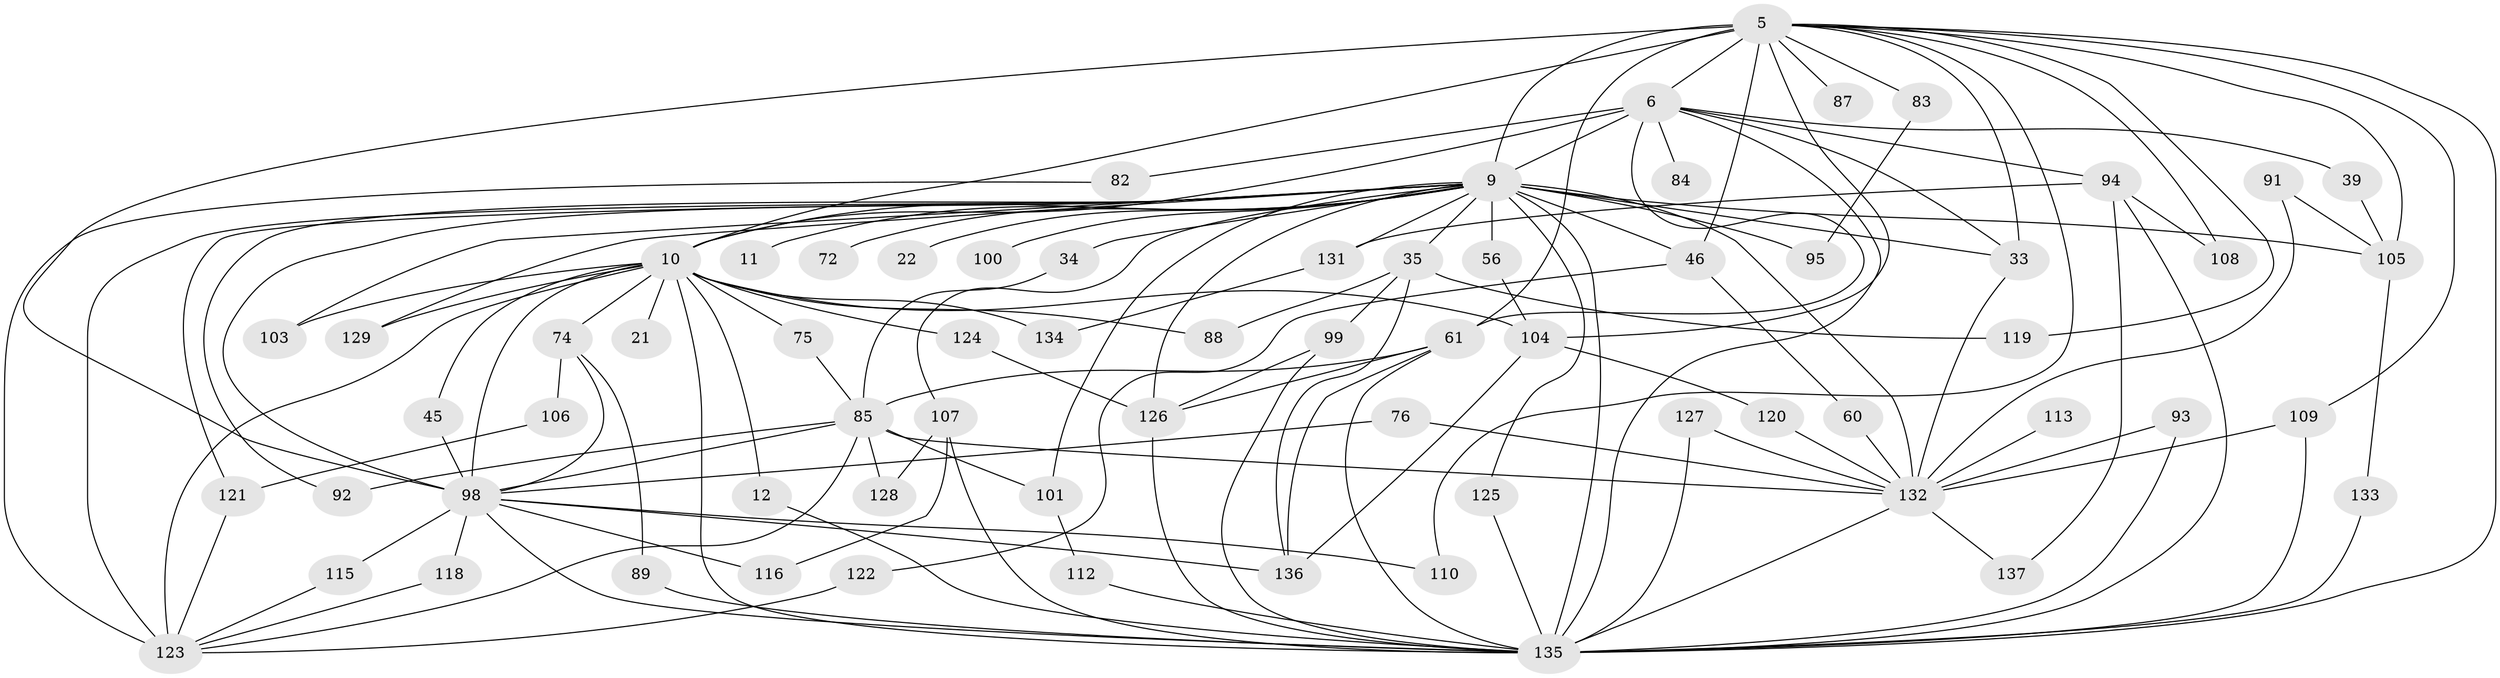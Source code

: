 // original degree distribution, {13: 0.014598540145985401, 16: 0.0072992700729927005, 32: 0.0072992700729927005, 18: 0.0072992700729927005, 20: 0.014598540145985401, 25: 0.0072992700729927005, 31: 0.0072992700729927005, 26: 0.0072992700729927005, 2: 0.4744525547445255, 7: 0.014598540145985401, 3: 0.2116788321167883, 6: 0.058394160583941604, 5: 0.029197080291970802, 4: 0.12408759124087591, 9: 0.0072992700729927005, 8: 0.0072992700729927005}
// Generated by graph-tools (version 1.1) at 2025/43/03/09/25 04:43:34]
// undirected, 68 vertices, 138 edges
graph export_dot {
graph [start="1"]
  node [color=gray90,style=filled];
  5 [super="+4"];
  6 [super="+1"];
  9 [super="+3+8"];
  10 [super="+2"];
  11;
  12;
  21;
  22 [super="+14"];
  33 [super="+18"];
  34;
  35 [super="+27"];
  39;
  45;
  46;
  56;
  60;
  61 [super="+37"];
  72;
  74;
  75;
  76;
  82;
  83 [super="+25"];
  84;
  85 [super="+81"];
  87;
  88;
  89;
  91 [super="+66"];
  92;
  93;
  94 [super="+52"];
  95;
  98 [super="+68+47"];
  99 [super="+67"];
  100;
  101;
  103;
  104 [super="+63"];
  105 [super="+57"];
  106;
  107;
  108;
  109 [super="+48"];
  110;
  112;
  113;
  115;
  116;
  118;
  119;
  120;
  121 [super="+59+55"];
  122;
  123 [super="+69+70"];
  124;
  125;
  126 [super="+90+65"];
  127;
  128;
  129 [super="+78"];
  131 [super="+97"];
  132 [super="+117+96+42+114"];
  133;
  134;
  135 [super="+43+71+130"];
  136 [super="+79+80"];
  137;
  5 -- 6 [weight=4];
  5 -- 9 [weight=6];
  5 -- 10 [weight=4];
  5 -- 61 [weight=2];
  5 -- 87 [weight=2];
  5 -- 105 [weight=3];
  5 -- 108;
  5 -- 110;
  5 -- 119;
  5 -- 83 [weight=3];
  5 -- 104;
  5 -- 46;
  5 -- 109;
  5 -- 135 [weight=4];
  5 -- 98;
  5 -- 33;
  6 -- 9 [weight=6];
  6 -- 10 [weight=4];
  6 -- 39;
  6 -- 84 [weight=2];
  6 -- 82;
  6 -- 94;
  6 -- 61;
  6 -- 135 [weight=3];
  6 -- 33;
  9 -- 10 [weight=6];
  9 -- 22 [weight=3];
  9 -- 35 [weight=3];
  9 -- 56 [weight=2];
  9 -- 100 [weight=2];
  9 -- 103;
  9 -- 129 [weight=2];
  9 -- 72;
  9 -- 92;
  9 -- 95;
  9 -- 33;
  9 -- 34;
  9 -- 98 [weight=4];
  9 -- 101;
  9 -- 107;
  9 -- 46;
  9 -- 121 [weight=3];
  9 -- 123 [weight=3];
  9 -- 125;
  9 -- 126 [weight=5];
  9 -- 135 [weight=5];
  9 -- 11;
  9 -- 105 [weight=4];
  9 -- 131;
  9 -- 132 [weight=13];
  10 -- 12;
  10 -- 21 [weight=2];
  10 -- 74;
  10 -- 75;
  10 -- 88;
  10 -- 103;
  10 -- 134;
  10 -- 45;
  10 -- 124;
  10 -- 129;
  10 -- 104;
  10 -- 135 [weight=4];
  10 -- 98;
  10 -- 123 [weight=3];
  12 -- 135;
  33 -- 132;
  34 -- 85;
  35 -- 119;
  35 -- 99;
  35 -- 88;
  35 -- 136;
  39 -- 105;
  45 -- 98;
  46 -- 60;
  46 -- 122;
  56 -- 104;
  60 -- 132;
  61 -- 135;
  61 -- 126;
  61 -- 85;
  61 -- 136;
  74 -- 89;
  74 -- 106;
  74 -- 98;
  75 -- 85;
  76 -- 98;
  76 -- 132;
  82 -- 123;
  83 -- 95;
  85 -- 92;
  85 -- 128;
  85 -- 98;
  85 -- 101;
  85 -- 123;
  85 -- 132 [weight=2];
  89 -- 135;
  91 -- 105;
  91 -- 132 [weight=2];
  93 -- 135;
  93 -- 132;
  94 -- 108;
  94 -- 137;
  94 -- 135 [weight=2];
  94 -- 131;
  98 -- 116;
  98 -- 135;
  98 -- 110;
  98 -- 115;
  98 -- 118;
  98 -- 136;
  99 -- 126;
  99 -- 135;
  101 -- 112;
  104 -- 120;
  104 -- 136;
  105 -- 133;
  106 -- 121;
  107 -- 116;
  107 -- 128;
  107 -- 135;
  109 -- 135 [weight=3];
  109 -- 132;
  112 -- 135;
  113 -- 132 [weight=2];
  115 -- 123;
  118 -- 123;
  120 -- 132;
  121 -- 123;
  122 -- 123;
  124 -- 126;
  125 -- 135;
  126 -- 135;
  127 -- 135;
  127 -- 132;
  131 -- 134;
  132 -- 135 [weight=2];
  132 -- 137;
  133 -- 135;
}
